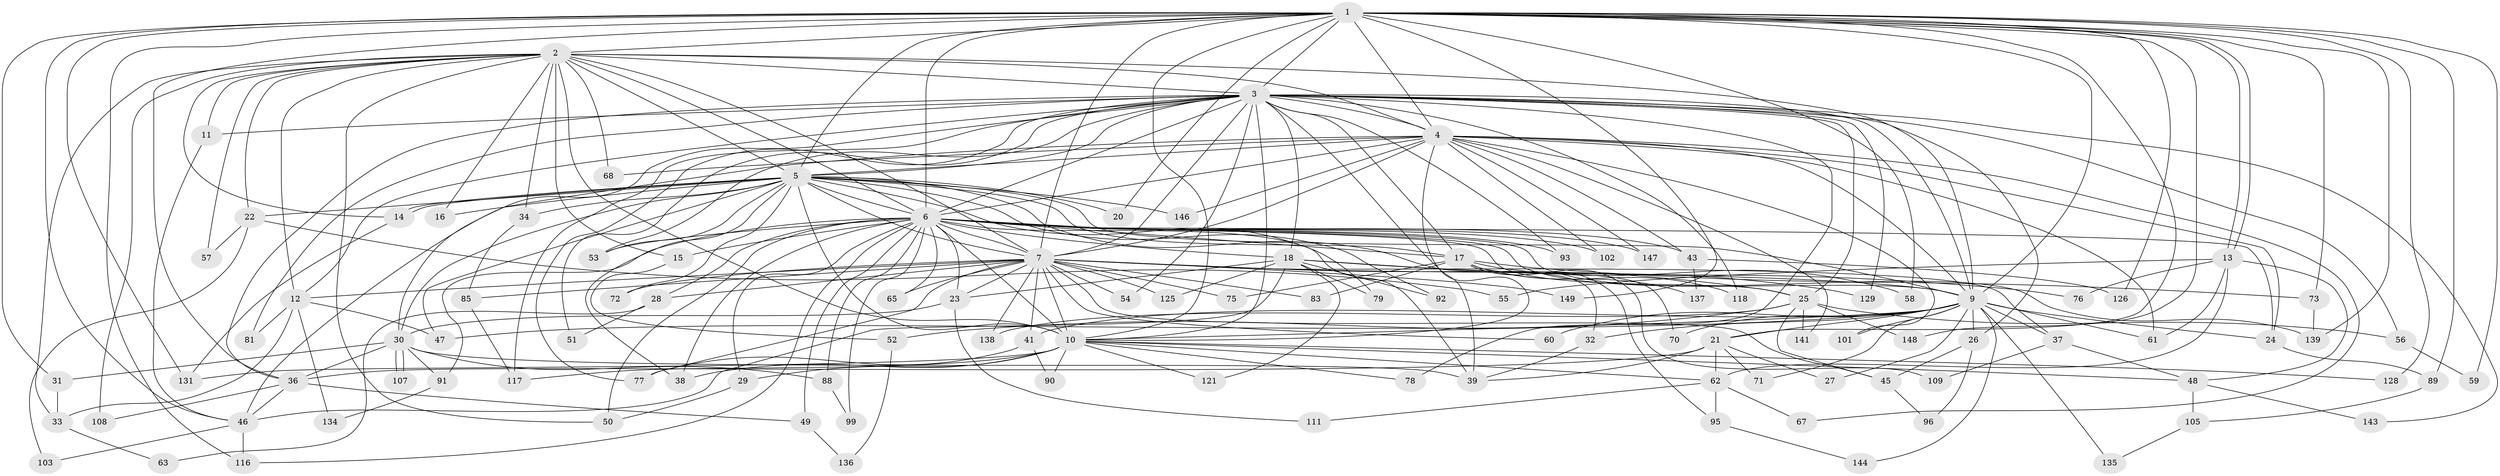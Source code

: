 // Generated by graph-tools (version 1.1) at 2025/23/03/03/25 07:23:37]
// undirected, 111 vertices, 269 edges
graph export_dot {
graph [start="1"]
  node [color=gray90,style=filled];
  1 [super="+113"];
  2 [super="+35"];
  3 [super="+80"];
  4 [super="+133"];
  5 [super="+84"];
  6 [super="+8"];
  7 [super="+19"];
  9 [super="+112"];
  10 [super="+115"];
  11 [super="+104"];
  12 [super="+87"];
  13;
  14 [super="+124"];
  15 [super="+42"];
  16;
  17 [super="+64"];
  18 [super="+86"];
  20;
  21 [super="+127"];
  22;
  23 [super="+74"];
  24 [super="+69"];
  25 [super="+40"];
  26;
  27;
  28;
  29;
  30 [super="+94"];
  31;
  32 [super="+44"];
  33;
  34;
  36 [super="+66"];
  37;
  38 [super="+106"];
  39 [super="+120"];
  41 [super="+98"];
  43 [super="+122"];
  45 [super="+130"];
  46 [super="+110"];
  47;
  48 [super="+97"];
  49;
  50 [super="+119"];
  51;
  52;
  53 [super="+100"];
  54;
  55;
  56;
  57;
  58;
  59;
  60;
  61 [super="+114"];
  62 [super="+123"];
  63;
  65;
  67;
  68;
  70;
  71;
  72;
  73;
  75;
  76;
  77 [super="+82"];
  78;
  79;
  81;
  83;
  85;
  88;
  89;
  90;
  91;
  92;
  93;
  95;
  96;
  99;
  101;
  102;
  103;
  105;
  107;
  108;
  109;
  111;
  116 [super="+132"];
  117 [super="+142"];
  118;
  121;
  125;
  126;
  128;
  129;
  131 [super="+140"];
  134;
  135;
  136;
  137;
  138;
  139 [super="+145"];
  141;
  143;
  144;
  146;
  147;
  148;
  149;
  1 -- 2;
  1 -- 3;
  1 -- 4;
  1 -- 5;
  1 -- 6 [weight=3];
  1 -- 7;
  1 -- 9;
  1 -- 10;
  1 -- 13;
  1 -- 13;
  1 -- 20;
  1 -- 21;
  1 -- 31;
  1 -- 36;
  1 -- 46;
  1 -- 58;
  1 -- 59;
  1 -- 73;
  1 -- 89;
  1 -- 126;
  1 -- 128;
  1 -- 131;
  1 -- 139;
  1 -- 148;
  1 -- 149;
  1 -- 116;
  2 -- 3;
  2 -- 4;
  2 -- 5;
  2 -- 6 [weight=2];
  2 -- 7;
  2 -- 9;
  2 -- 10;
  2 -- 11;
  2 -- 12;
  2 -- 15;
  2 -- 16;
  2 -- 22;
  2 -- 34;
  2 -- 50;
  2 -- 57;
  2 -- 68;
  2 -- 108;
  2 -- 14;
  2 -- 33;
  3 -- 4;
  3 -- 5;
  3 -- 6 [weight=2];
  3 -- 7;
  3 -- 9;
  3 -- 10;
  3 -- 11;
  3 -- 12;
  3 -- 17;
  3 -- 18;
  3 -- 25;
  3 -- 26;
  3 -- 30;
  3 -- 39;
  3 -- 51;
  3 -- 53;
  3 -- 54;
  3 -- 56;
  3 -- 77;
  3 -- 78;
  3 -- 81;
  3 -- 93;
  3 -- 118;
  3 -- 129;
  3 -- 143;
  3 -- 117;
  3 -- 36;
  4 -- 5 [weight=2];
  4 -- 6 [weight=2];
  4 -- 7;
  4 -- 9;
  4 -- 10;
  4 -- 24;
  4 -- 43 [weight=2];
  4 -- 46;
  4 -- 61;
  4 -- 67;
  4 -- 68;
  4 -- 101;
  4 -- 102;
  4 -- 141;
  4 -- 146;
  4 -- 147;
  5 -- 6 [weight=2];
  5 -- 7;
  5 -- 9;
  5 -- 10 [weight=2];
  5 -- 14;
  5 -- 14;
  5 -- 16;
  5 -- 20;
  5 -- 22;
  5 -- 30;
  5 -- 32;
  5 -- 34;
  5 -- 47;
  5 -- 72;
  5 -- 79;
  5 -- 92;
  5 -- 146;
  5 -- 17;
  5 -- 38;
  5 -- 53;
  6 -- 7 [weight=2];
  6 -- 9 [weight=3];
  6 -- 10 [weight=2];
  6 -- 15 [weight=2];
  6 -- 23;
  6 -- 24;
  6 -- 38;
  6 -- 39;
  6 -- 43;
  6 -- 65;
  6 -- 88;
  6 -- 91;
  6 -- 93;
  6 -- 99;
  6 -- 102;
  6 -- 139;
  6 -- 147;
  6 -- 116;
  6 -- 17;
  6 -- 18;
  6 -- 28;
  6 -- 29;
  6 -- 49;
  6 -- 53;
  6 -- 50;
  6 -- 25;
  7 -- 9;
  7 -- 10 [weight=2];
  7 -- 23;
  7 -- 25;
  7 -- 37;
  7 -- 41;
  7 -- 45;
  7 -- 54;
  7 -- 60;
  7 -- 65;
  7 -- 75;
  7 -- 77 [weight=2];
  7 -- 83;
  7 -- 85;
  7 -- 125;
  7 -- 138;
  7 -- 149;
  7 -- 72;
  7 -- 12;
  7 -- 28;
  9 -- 10;
  9 -- 21;
  9 -- 26;
  9 -- 27;
  9 -- 32;
  9 -- 37;
  9 -- 41;
  9 -- 47;
  9 -- 60;
  9 -- 61;
  9 -- 70;
  9 -- 71;
  9 -- 101;
  9 -- 135;
  9 -- 144;
  9 -- 24;
  10 -- 29;
  10 -- 38;
  10 -- 78;
  10 -- 90;
  10 -- 117;
  10 -- 121;
  10 -- 128;
  10 -- 48;
  10 -- 62;
  10 -- 131;
  11 -- 46;
  12 -- 33;
  12 -- 81;
  12 -- 134;
  12 -- 47;
  13 -- 48;
  13 -- 55;
  13 -- 62;
  13 -- 76;
  13 -- 61;
  14 -- 131;
  15 -- 52;
  17 -- 58;
  17 -- 73;
  17 -- 83;
  17 -- 70;
  17 -- 137;
  17 -- 75;
  17 -- 109;
  17 -- 118;
  17 -- 95;
  18 -- 76;
  18 -- 79;
  18 -- 121;
  18 -- 125;
  18 -- 129;
  18 -- 92;
  18 -- 46;
  18 -- 23;
  21 -- 27;
  21 -- 36;
  21 -- 62;
  21 -- 71;
  21 -- 39;
  22 -- 55;
  22 -- 57;
  22 -- 103;
  23 -- 111;
  23 -- 30;
  24 -- 89;
  25 -- 45;
  25 -- 148;
  25 -- 52;
  25 -- 56;
  25 -- 138;
  25 -- 141;
  26 -- 96;
  26 -- 45;
  28 -- 51;
  28 -- 63;
  29 -- 50;
  30 -- 31;
  30 -- 88;
  30 -- 91;
  30 -- 107;
  30 -- 107;
  30 -- 36;
  30 -- 39;
  31 -- 33;
  32 -- 39;
  33 -- 63;
  34 -- 85;
  36 -- 49;
  36 -- 108;
  36 -- 46;
  37 -- 48;
  37 -- 109;
  41 -- 90;
  41 -- 77;
  43 -- 126;
  43 -- 137;
  45 -- 96;
  46 -- 103;
  46 -- 116;
  48 -- 105;
  48 -- 143;
  49 -- 136;
  52 -- 136;
  56 -- 59;
  62 -- 67;
  62 -- 95;
  62 -- 111;
  73 -- 139;
  85 -- 117;
  88 -- 99;
  89 -- 105;
  91 -- 134;
  95 -- 144;
  105 -- 135;
}
